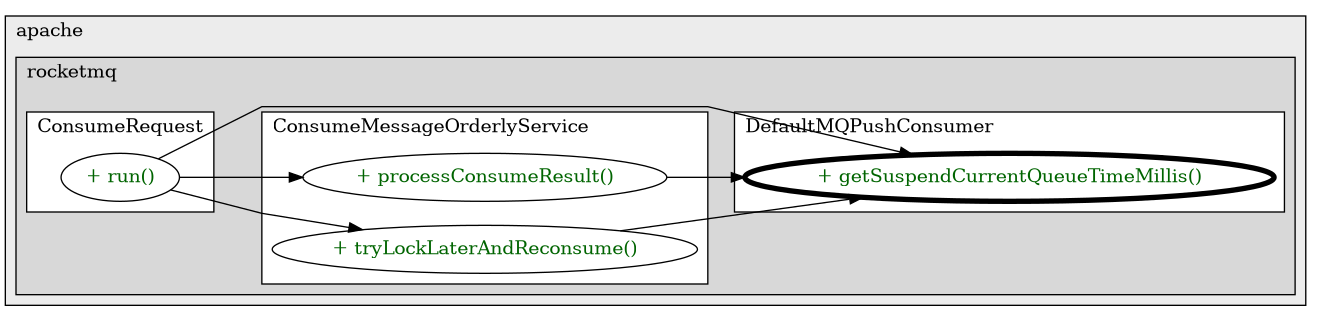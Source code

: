 @startuml

/' diagram meta data start
config=CallConfiguration;
{
  "rootMethod": "org.apache.rocketmq.client.consumer.DefaultMQPushConsumer#getSuspendCurrentQueueTimeMillis()",
  "projectClassification": {
    "searchMode": "OpenProject", // OpenProject, AllProjects
    "includedProjects": "",
    "pathEndKeywords": "*.impl",
    "isClientPath": "",
    "isClientName": "",
    "isTestPath": "",
    "isTestName": "",
    "isMappingPath": "",
    "isMappingName": "",
    "isDataAccessPath": "",
    "isDataAccessName": "",
    "isDataStructurePath": "",
    "isDataStructureName": "",
    "isInterfaceStructuresPath": "",
    "isInterfaceStructuresName": "",
    "isEntryPointPath": "",
    "isEntryPointName": "",
    "treatFinalFieldsAsMandatory": false
  },
  "graphRestriction": {
    "classPackageExcludeFilter": "",
    "classPackageIncludeFilter": "",
    "classNameExcludeFilter": "",
    "classNameIncludeFilter": "",
    "methodNameExcludeFilter": "",
    "methodNameIncludeFilter": "",
    "removeByInheritance": "", // inheritance/annotation based filtering is done in a second step
    "removeByAnnotation": "",
    "removeByClassPackage": "", // cleanup the graph after inheritance/annotation based filtering is done
    "removeByClassName": "",
    "cutMappings": false,
    "cutEnum": true,
    "cutTests": true,
    "cutClient": true,
    "cutDataAccess": true,
    "cutInterfaceStructures": true,
    "cutDataStructures": true,
    "cutGetterAndSetter": true,
    "cutConstructors": true
  },
  "graphTraversal": {
    "forwardDepth": 3,
    "backwardDepth": 3,
    "classPackageExcludeFilter": "",
    "classPackageIncludeFilter": "",
    "classNameExcludeFilter": "",
    "classNameIncludeFilter": "",
    "methodNameExcludeFilter": "",
    "methodNameIncludeFilter": "",
    "hideMappings": false,
    "hideDataStructures": false,
    "hidePrivateMethods": true,
    "hideInterfaceCalls": true, // indirection: implementation -> interface (is hidden) -> implementation
    "onlyShowApplicationEntryPoints": false, // root node is included
    "useMethodCallsForStructureDiagram": "ForwardOnly" // ForwardOnly, BothDirections, No
  },
  "details": {
    "aggregation": "GroupByClass", // ByClass, GroupByClass, None
    "showMethodParametersTypes": false,
    "showMethodParametersNames": false,
    "showMethodReturnType": false,
    "showPackageLevels": 2,
    "showCallOrder": false,
    "edgeMode": "MethodsOnly", // TypesOnly, MethodsOnly, TypesAndMethods, MethodsAndDirectTypeUsage
    "showDetailedClassStructure": false
  },
  "rootClass": "org.apache.rocketmq.client.consumer.DefaultMQPushConsumer",
  "extensionCallbackMethod": "" // qualified.class.name#methodName - signature: public static String method(String)
}
diagram meta data end '/



digraph g {
    rankdir="LR"
    splines=polyline
    

'nodes 
subgraph cluster_1411517106 { 
   	label=apache
	labeljust=l
	fillcolor="#ececec"
	style=filled
   
   subgraph cluster_1714486248 { 
   	label=rocketmq
	labeljust=l
	fillcolor="#d8d8d8"
	style=filled
   
   subgraph cluster_1884334830 { 
   	label=ConsumeMessageOrderlyService
	labeljust=l
	fillcolor=white
	style=filled
   
   ConsumeMessageOrderlyService1317777407XXXprocessConsumeResult368459112[
	label="+ processConsumeResult()"
	style=filled
	fillcolor=white
	tooltip="ConsumeMessageOrderlyService

null"
	fontcolor=darkgreen
];

ConsumeMessageOrderlyService1317777407XXXtryLockLaterAndReconsume558361264[
	label="+ tryLockLaterAndReconsume()"
	style=filled
	fillcolor=white
	tooltip="ConsumeMessageOrderlyService

null"
	fontcolor=darkgreen
];
} 

subgraph cluster_2004609280 { 
   	label=DefaultMQPushConsumer
	labeljust=l
	fillcolor=white
	style=filled
   
   DefaultMQPushConsumer633216551XXXgetSuspendCurrentQueueTimeMillis0[
	label="+ getSuspendCurrentQueueTimeMillis()"
	style=filled
	fillcolor=white
	tooltip="DefaultMQPushConsumer

null"
	penwidth=4
	fontcolor=darkgreen
];
} 

subgraph cluster_859184273 { 
   	label=ConsumeRequest
	labeljust=l
	fillcolor=white
	style=filled
   
   ConsumeRequest1884334830XXXrun0[
	label="+ run()"
	style=filled
	fillcolor=white
	tooltip="ConsumeRequest

null"
	fontcolor=darkgreen
];
} 
} 
} 

'edges    
ConsumeMessageOrderlyService1317777407XXXprocessConsumeResult368459112 -> DefaultMQPushConsumer633216551XXXgetSuspendCurrentQueueTimeMillis0;
ConsumeMessageOrderlyService1317777407XXXtryLockLaterAndReconsume558361264 -> DefaultMQPushConsumer633216551XXXgetSuspendCurrentQueueTimeMillis0;
ConsumeRequest1884334830XXXrun0 -> ConsumeMessageOrderlyService1317777407XXXprocessConsumeResult368459112;
ConsumeRequest1884334830XXXrun0 -> ConsumeMessageOrderlyService1317777407XXXtryLockLaterAndReconsume558361264;
ConsumeRequest1884334830XXXrun0 -> DefaultMQPushConsumer633216551XXXgetSuspendCurrentQueueTimeMillis0;
    
}
@enduml